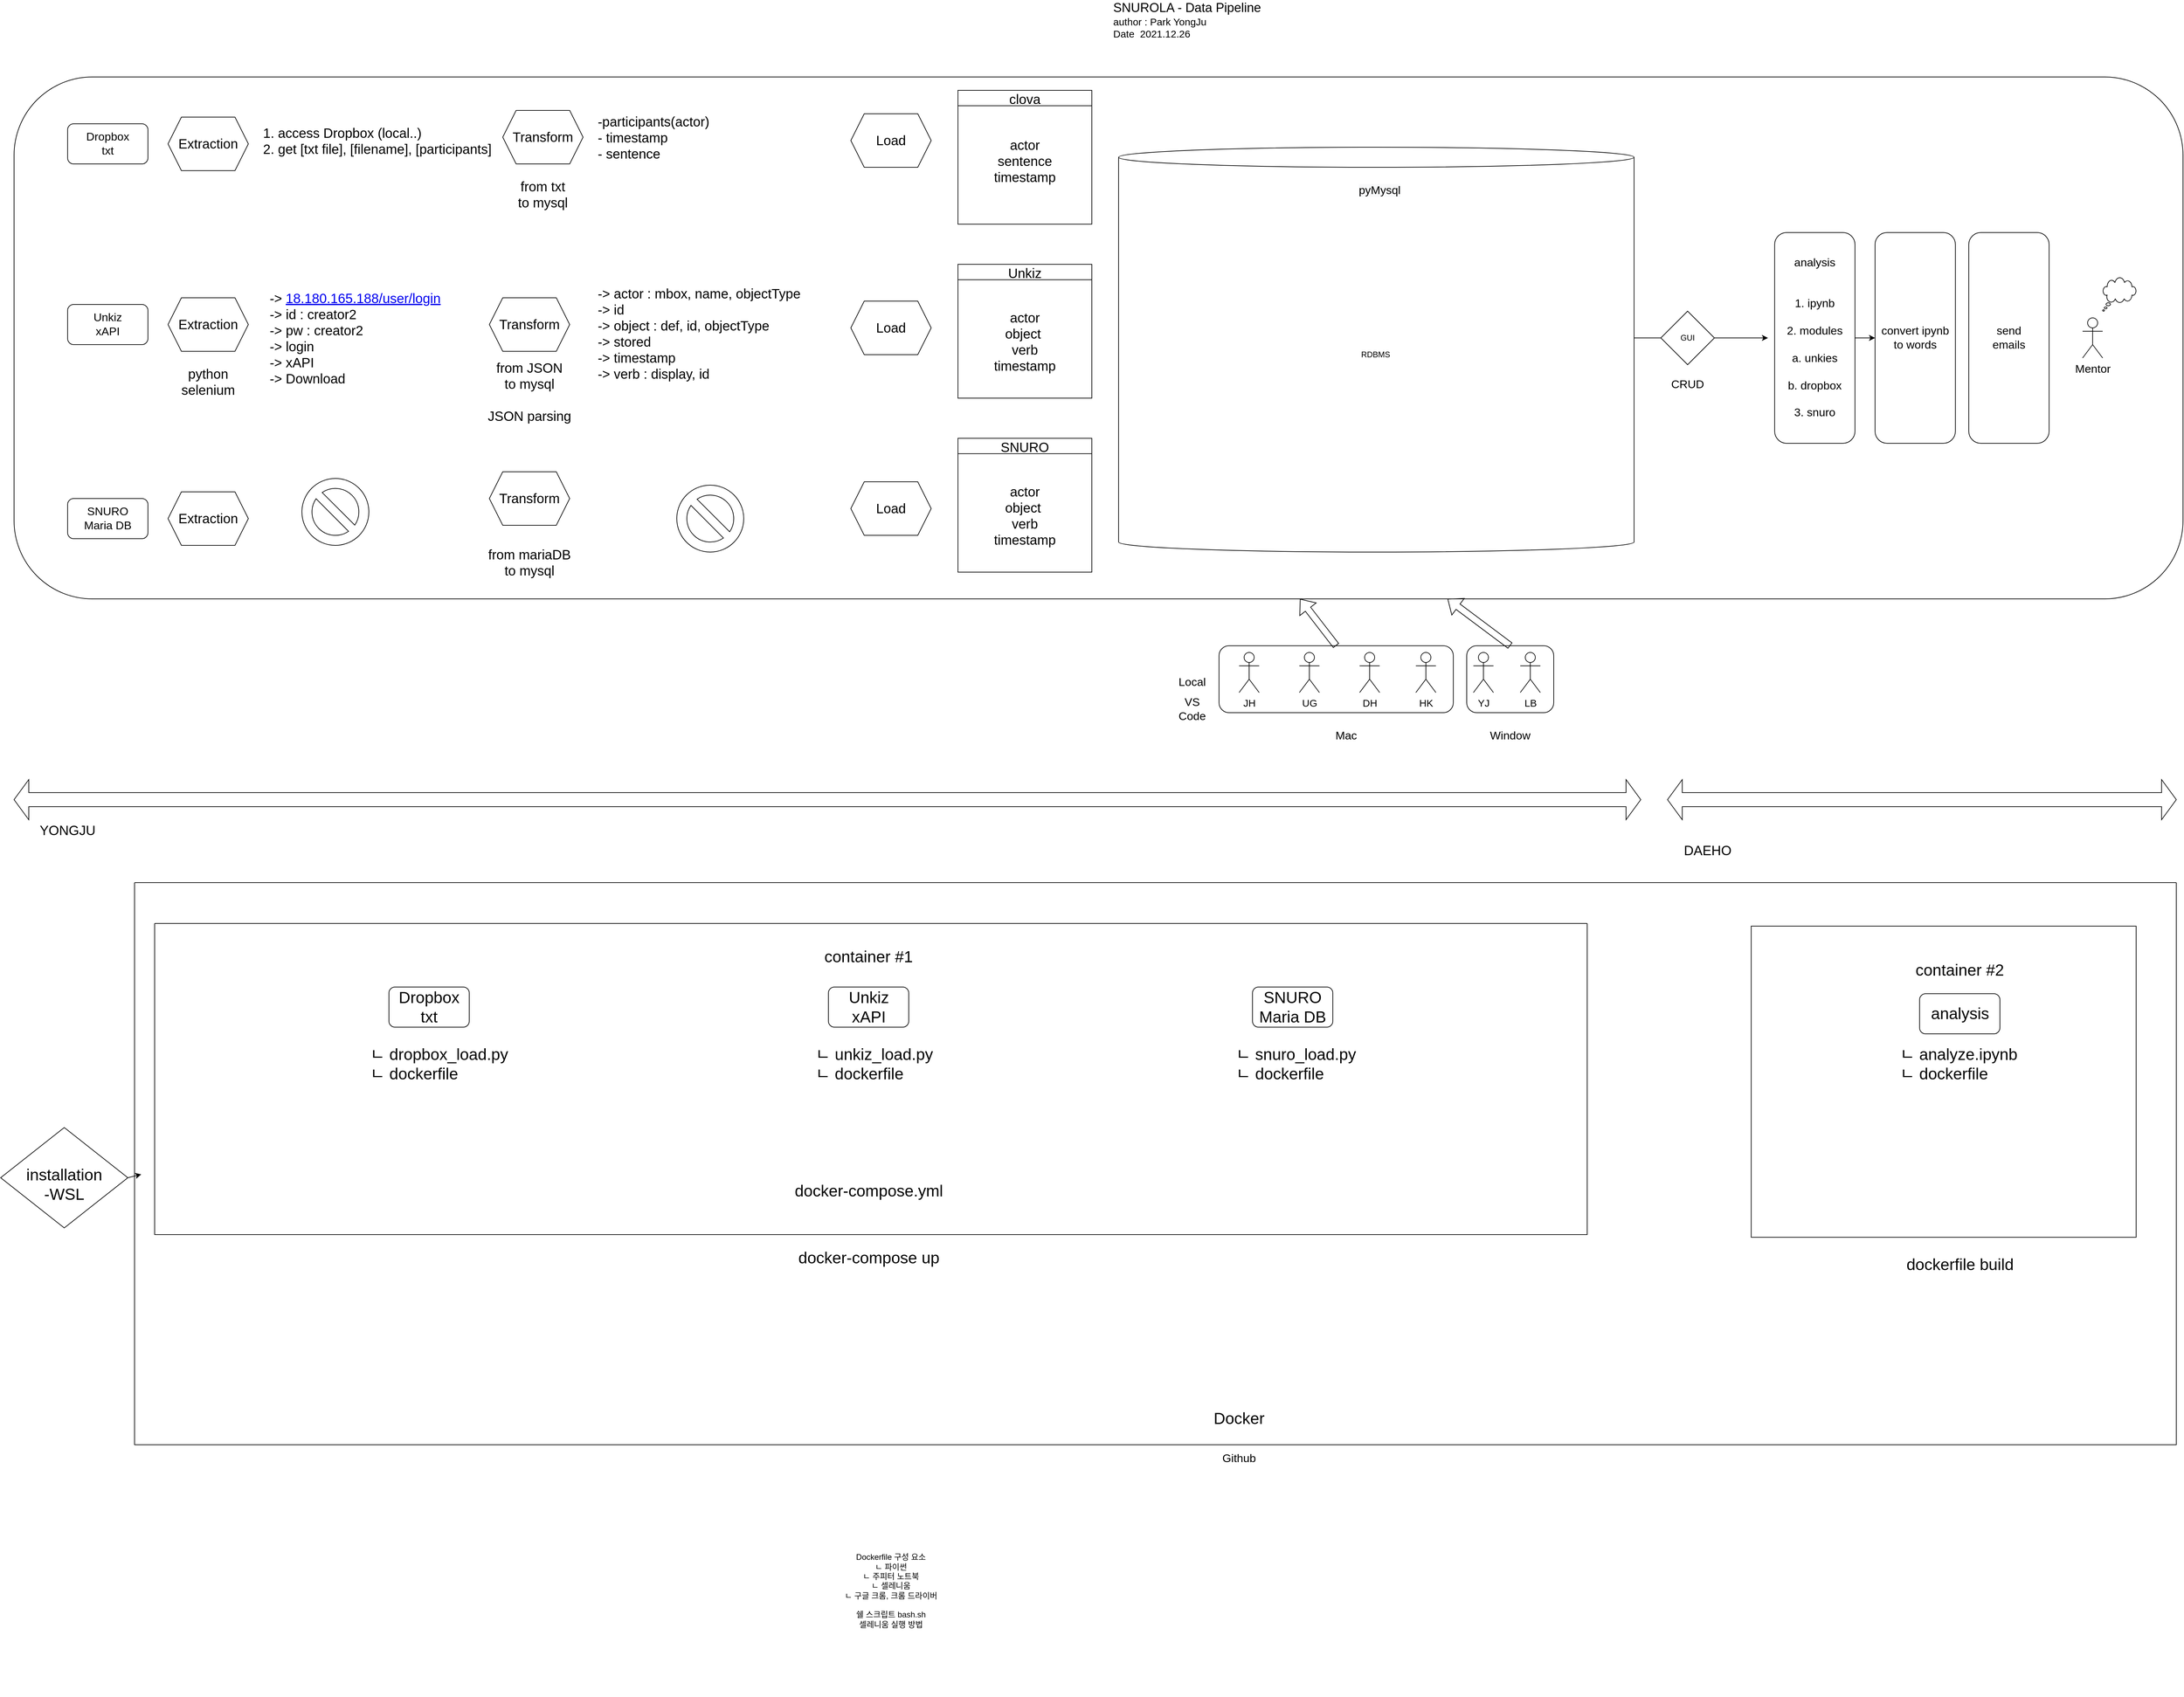 <mxfile version="16.1.0" type="github">
  <diagram id="KomBlYfURObIVosx0nQ2" name="Page-1">
    <mxGraphModel dx="2437" dy="962" grid="1" gridSize="10" guides="1" tooltips="1" connect="1" arrows="1" fold="1" page="1" pageScale="1" pageWidth="827" pageHeight="1169" math="0" shadow="0">
      <root>
        <mxCell id="0" />
        <mxCell id="1" parent="0" />
        <mxCell id="W7DBwRAsvJPkKnuEcQkR-81" value="" style="rhombus;whiteSpace=wrap;html=1;labelBackgroundColor=none;fontSize=24;fontColor=#000000;fillColor=none;" parent="1" vertex="1">
          <mxGeometry x="-1640" y="1700" width="190" height="150" as="geometry" />
        </mxCell>
        <mxCell id="mV-E5b2ut-4umRUvLPbg-17" value="" style="rounded=1;whiteSpace=wrap;html=1;fontSize=17;fillColor=none;" parent="1" vertex="1">
          <mxGeometry x="-1620" y="130" width="3240" height="780" as="geometry" />
        </mxCell>
        <mxCell id="mV-E5b2ut-4umRUvLPbg-1" value="&lt;font style=&quot;font-size: 19px&quot;&gt;SNUROLA - Data Pipeline&lt;br&gt;&lt;/font&gt;&lt;font style=&quot;font-size: 15px&quot;&gt;author : Park YongJu&lt;br&gt;Date&amp;nbsp; 2021.12.26&lt;/font&gt;" style="text;html=1;strokeColor=none;fillColor=none;align=left;verticalAlign=middle;whiteSpace=wrap;rounded=0;" parent="1" vertex="1">
          <mxGeometry x="20" y="30" width="230" height="30" as="geometry" />
        </mxCell>
        <mxCell id="mV-E5b2ut-4umRUvLPbg-2" value="JH" style="shape=umlActor;verticalLabelPosition=bottom;verticalAlign=top;html=1;outlineConnect=0;fontSize=15;" parent="1" vertex="1">
          <mxGeometry x="210" y="990" width="30" height="60" as="geometry" />
        </mxCell>
        <mxCell id="mV-E5b2ut-4umRUvLPbg-4" value="&lt;font style=&quot;font-size: 17px&quot;&gt;Local&lt;/font&gt;" style="text;html=1;strokeColor=none;fillColor=none;align=center;verticalAlign=middle;whiteSpace=wrap;rounded=0;fontSize=15;" parent="1" vertex="1">
          <mxGeometry x="110" y="1020" width="60" height="30" as="geometry" />
        </mxCell>
        <mxCell id="mV-E5b2ut-4umRUvLPbg-5" value="UG" style="shape=umlActor;verticalLabelPosition=bottom;verticalAlign=top;html=1;outlineConnect=0;fontSize=15;" parent="1" vertex="1">
          <mxGeometry x="300" y="990" width="30" height="60" as="geometry" />
        </mxCell>
        <mxCell id="mV-E5b2ut-4umRUvLPbg-6" value="DH" style="shape=umlActor;verticalLabelPosition=bottom;verticalAlign=top;html=1;outlineConnect=0;fontSize=15;" parent="1" vertex="1">
          <mxGeometry x="390" y="990" width="30" height="60" as="geometry" />
        </mxCell>
        <mxCell id="mV-E5b2ut-4umRUvLPbg-7" value="LB" style="shape=umlActor;verticalLabelPosition=bottom;verticalAlign=top;html=1;outlineConnect=0;fontSize=15;" parent="1" vertex="1">
          <mxGeometry x="630" y="990" width="30" height="60" as="geometry" />
        </mxCell>
        <mxCell id="mV-E5b2ut-4umRUvLPbg-8" value="HK" style="shape=umlActor;verticalLabelPosition=bottom;verticalAlign=top;html=1;outlineConnect=0;fontSize=15;" parent="1" vertex="1">
          <mxGeometry x="474" y="990" width="30" height="60" as="geometry" />
        </mxCell>
        <mxCell id="mV-E5b2ut-4umRUvLPbg-9" value="YJ" style="shape=umlActor;verticalLabelPosition=bottom;verticalAlign=top;html=1;outlineConnect=0;fontSize=15;" parent="1" vertex="1">
          <mxGeometry x="560" y="990" width="30" height="60" as="geometry" />
        </mxCell>
        <mxCell id="mV-E5b2ut-4umRUvLPbg-11" value="" style="rounded=1;whiteSpace=wrap;html=1;fontSize=17;fillColor=none;" parent="1" vertex="1">
          <mxGeometry x="180" y="980" width="350" height="100" as="geometry" />
        </mxCell>
        <mxCell id="mV-E5b2ut-4umRUvLPbg-12" value="" style="rounded=1;whiteSpace=wrap;html=1;fontSize=17;fillColor=none;" parent="1" vertex="1">
          <mxGeometry x="550" y="980" width="130" height="100" as="geometry" />
        </mxCell>
        <mxCell id="mV-E5b2ut-4umRUvLPbg-13" value="&lt;font style=&quot;font-size: 17px&quot;&gt;Mac&lt;/font&gt;" style="text;html=1;strokeColor=none;fillColor=none;align=center;verticalAlign=middle;whiteSpace=wrap;rounded=0;fontSize=15;" parent="1" vertex="1">
          <mxGeometry x="340" y="1100" width="60" height="30" as="geometry" />
        </mxCell>
        <mxCell id="mV-E5b2ut-4umRUvLPbg-14" value="&lt;font style=&quot;font-size: 17px&quot;&gt;Window&lt;/font&gt;" style="text;html=1;strokeColor=none;fillColor=none;align=center;verticalAlign=middle;whiteSpace=wrap;rounded=0;fontSize=15;" parent="1" vertex="1">
          <mxGeometry x="585" y="1100" width="60" height="30" as="geometry" />
        </mxCell>
        <mxCell id="mV-E5b2ut-4umRUvLPbg-18" value="" style="shape=flexArrow;endArrow=classic;html=1;rounded=0;fontSize=17;exitX=0.5;exitY=0;exitDx=0;exitDy=0;" parent="1" source="mV-E5b2ut-4umRUvLPbg-11" target="mV-E5b2ut-4umRUvLPbg-17" edge="1">
          <mxGeometry width="50" height="50" relative="1" as="geometry">
            <mxPoint x="540" y="570" as="sourcePoint" />
            <mxPoint x="590" y="520" as="targetPoint" />
          </mxGeometry>
        </mxCell>
        <mxCell id="mV-E5b2ut-4umRUvLPbg-19" value="" style="shape=flexArrow;endArrow=classic;html=1;rounded=0;fontSize=17;exitX=0.5;exitY=0;exitDx=0;exitDy=0;" parent="1" source="mV-E5b2ut-4umRUvLPbg-12" target="mV-E5b2ut-4umRUvLPbg-17" edge="1">
          <mxGeometry width="50" height="50" relative="1" as="geometry">
            <mxPoint x="540" y="570" as="sourcePoint" />
            <mxPoint x="590" y="520" as="targetPoint" />
          </mxGeometry>
        </mxCell>
        <mxCell id="mV-E5b2ut-4umRUvLPbg-26" value="analysis&lt;br&gt;&lt;br&gt;&lt;br&gt;1. ipynb&lt;br&gt;&lt;br&gt;2. modules&lt;br&gt;&lt;br&gt;a. unkies&lt;br&gt;&lt;br&gt;b. dropbox&lt;br&gt;&lt;br&gt;3. snuro" style="rounded=1;whiteSpace=wrap;html=1;fontSize=17;fillColor=none;" parent="1" vertex="1">
          <mxGeometry x="1010" y="362.5" width="120" height="315" as="geometry" />
        </mxCell>
        <mxCell id="mV-E5b2ut-4umRUvLPbg-29" value="convert ipynb to words" style="rounded=1;whiteSpace=wrap;html=1;fontSize=17;fillColor=none;" parent="1" vertex="1">
          <mxGeometry x="1160" y="362.5" width="120" height="315" as="geometry" />
        </mxCell>
        <mxCell id="mV-E5b2ut-4umRUvLPbg-31" value="" style="shape=cylinder3;whiteSpace=wrap;html=1;boundedLbl=1;backgroundOutline=1;size=15;glass=1;fontSize=17;fillColor=none;" parent="1" vertex="1">
          <mxGeometry x="30" y="235" width="770" height="605" as="geometry" />
        </mxCell>
        <mxCell id="mV-E5b2ut-4umRUvLPbg-34" value="&lt;span style=&quot;font-size: 17px&quot;&gt;VS Code&lt;/span&gt;" style="text;html=1;strokeColor=none;fillColor=none;align=center;verticalAlign=middle;whiteSpace=wrap;rounded=0;fontSize=15;" parent="1" vertex="1">
          <mxGeometry x="110" y="1060" width="60" height="30" as="geometry" />
        </mxCell>
        <mxCell id="W7DBwRAsvJPkKnuEcQkR-1" value="GUI" style="rhombus;whiteSpace=wrap;html=1;" parent="1" vertex="1">
          <mxGeometry x="840" y="480" width="80" height="80" as="geometry" />
        </mxCell>
        <mxCell id="W7DBwRAsvJPkKnuEcQkR-2" value="" style="endArrow=none;html=1;rounded=0;entryX=0;entryY=0.5;entryDx=0;entryDy=0;" parent="1" target="W7DBwRAsvJPkKnuEcQkR-1" edge="1">
          <mxGeometry width="50" height="50" relative="1" as="geometry">
            <mxPoint x="800" y="520" as="sourcePoint" />
            <mxPoint x="1340" y="700" as="targetPoint" />
          </mxGeometry>
        </mxCell>
        <mxCell id="W7DBwRAsvJPkKnuEcQkR-4" value="" style="endArrow=classic;html=1;rounded=0;exitX=1;exitY=0.5;exitDx=0;exitDy=0;" parent="1" source="W7DBwRAsvJPkKnuEcQkR-1" edge="1">
          <mxGeometry width="50" height="50" relative="1" as="geometry">
            <mxPoint x="1560" y="660" as="sourcePoint" />
            <mxPoint x="1000" y="520" as="targetPoint" />
          </mxGeometry>
        </mxCell>
        <mxCell id="W7DBwRAsvJPkKnuEcQkR-5" value="" style="endArrow=classic;html=1;rounded=0;exitX=1;exitY=0.5;exitDx=0;exitDy=0;entryX=0;entryY=0.5;entryDx=0;entryDy=0;" parent="1" source="mV-E5b2ut-4umRUvLPbg-26" target="mV-E5b2ut-4umRUvLPbg-29" edge="1">
          <mxGeometry width="50" height="50" relative="1" as="geometry">
            <mxPoint x="1510" y="710" as="sourcePoint" />
            <mxPoint x="1560" y="660" as="targetPoint" />
          </mxGeometry>
        </mxCell>
        <mxCell id="W7DBwRAsvJPkKnuEcQkR-6" value="&lt;br&gt;&lt;br&gt;&lt;span style=&quot;color: rgb(0 , 0 , 0) ; font-family: &amp;#34;helvetica&amp;#34; ; font-size: 17px ; font-style: normal ; font-weight: 400 ; letter-spacing: normal ; text-align: center ; text-indent: 0px ; text-transform: none ; word-spacing: 0px ; background-color: rgb(248 , 249 , 250) ; display: inline ; float: none&quot;&gt;pyMysql&lt;/span&gt;" style="text;html=1;strokeColor=none;fillColor=none;align=center;verticalAlign=middle;whiteSpace=wrap;rounded=0;" parent="1" vertex="1">
          <mxGeometry x="390" y="270" width="60" height="30" as="geometry" />
        </mxCell>
        <mxCell id="W7DBwRAsvJPkKnuEcQkR-8" value="&lt;font style=&quot;font-size: 17px&quot;&gt;SNURO&lt;br&gt;Maria DB&lt;/font&gt;" style="rounded=1;whiteSpace=wrap;html=1;" parent="1" vertex="1">
          <mxGeometry x="-1540" y="760" width="120" height="60" as="geometry" />
        </mxCell>
        <mxCell id="W7DBwRAsvJPkKnuEcQkR-9" value="Unkiz&lt;br&gt;xAPI" style="rounded=1;whiteSpace=wrap;html=1;fontSize=17;" parent="1" vertex="1">
          <mxGeometry x="-1540" y="470" width="120" height="60" as="geometry" />
        </mxCell>
        <mxCell id="W7DBwRAsvJPkKnuEcQkR-10" value="Dropbox&lt;br&gt;txt" style="rounded=1;whiteSpace=wrap;html=1;fontSize=17;" parent="1" vertex="1">
          <mxGeometry x="-1540" y="200" width="120" height="60" as="geometry" />
        </mxCell>
        <mxCell id="W7DBwRAsvJPkKnuEcQkR-11" value="Mentor" style="shape=umlActor;verticalLabelPosition=bottom;verticalAlign=top;html=1;outlineConnect=0;fontSize=17;" parent="1" vertex="1">
          <mxGeometry x="1470" y="490" width="30" height="60" as="geometry" />
        </mxCell>
        <mxCell id="W7DBwRAsvJPkKnuEcQkR-12" value="" style="whiteSpace=wrap;html=1;shape=mxgraph.basic.cloud_callout;fontSize=17;" parent="1" vertex="1">
          <mxGeometry x="1500" y="430" width="50" height="50" as="geometry" />
        </mxCell>
        <mxCell id="W7DBwRAsvJPkKnuEcQkR-16" value="&lt;span style=&quot;font-family: &amp;#34;apple sd gothic neo&amp;#34; , &amp;#34;arial&amp;#34; , sans-serif ; text-align: left&quot;&gt;&lt;font style=&quot;font-size: 20px&quot;&gt;Extraction&lt;/font&gt;&lt;/span&gt;" style="shape=hexagon;perimeter=hexagonPerimeter2;whiteSpace=wrap;html=1;fixedSize=1;fontSize=17;" parent="1" vertex="1">
          <mxGeometry x="-1390" y="190" width="120" height="80" as="geometry" />
        </mxCell>
        <mxCell id="W7DBwRAsvJPkKnuEcQkR-17" value="&lt;span style=&quot;font-family: &amp;#34;apple sd gothic neo&amp;#34; , &amp;#34;arial&amp;#34; , sans-serif ; text-align: left&quot;&gt;&lt;font style=&quot;font-size: 20px&quot;&gt;Extraction&lt;/font&gt;&lt;/span&gt;" style="shape=hexagon;perimeter=hexagonPerimeter2;whiteSpace=wrap;html=1;fixedSize=1;fontSize=17;" parent="1" vertex="1">
          <mxGeometry x="-1390" y="460" width="120" height="80" as="geometry" />
        </mxCell>
        <mxCell id="W7DBwRAsvJPkKnuEcQkR-18" value="&lt;span style=&quot;font-family: &amp;#34;apple sd gothic neo&amp;#34; , &amp;#34;arial&amp;#34; , sans-serif ; text-align: left&quot;&gt;&lt;font style=&quot;font-size: 20px&quot;&gt;Extraction&lt;/font&gt;&lt;/span&gt;" style="shape=hexagon;perimeter=hexagonPerimeter2;whiteSpace=wrap;html=1;fixedSize=1;fontSize=17;" parent="1" vertex="1">
          <mxGeometry x="-1390" y="750" width="120" height="80" as="geometry" />
        </mxCell>
        <mxCell id="W7DBwRAsvJPkKnuEcQkR-19" value="-&amp;gt;&amp;nbsp;&lt;a href=&quot;http://18.180.165.188/user/login&quot;&gt;18.180.165.188/user/login&lt;/a&gt;&lt;br&gt;-&amp;gt; id : creator2&lt;br&gt;-&amp;gt; pw : creator2&lt;br&gt;-&amp;gt; login&lt;br&gt;-&amp;gt; xAPI&lt;br&gt;-&amp;gt; Download" style="text;html=1;strokeColor=none;fillColor=none;align=left;verticalAlign=middle;whiteSpace=wrap;rounded=0;labelBackgroundColor=none;fontSize=20;fontColor=#000000;" parent="1" vertex="1">
          <mxGeometry x="-1240.5" y="445" width="287" height="150" as="geometry" />
        </mxCell>
        <mxCell id="W7DBwRAsvJPkKnuEcQkR-21" value="&lt;span style=&quot;font-family: &amp;#34;apple sd gothic neo&amp;#34; , &amp;#34;arial&amp;#34; , sans-serif ; text-align: left&quot;&gt;&lt;font style=&quot;font-size: 20px&quot;&gt;Transform&lt;/font&gt;&lt;/span&gt;" style="shape=hexagon;perimeter=hexagonPerimeter2;whiteSpace=wrap;html=1;fixedSize=1;fontSize=17;" parent="1" vertex="1">
          <mxGeometry x="-910" y="460" width="120" height="80" as="geometry" />
        </mxCell>
        <mxCell id="W7DBwRAsvJPkKnuEcQkR-22" value="-&amp;gt; actor : mbox, name, objectType&lt;br&gt;-&amp;gt; id&lt;br&gt;-&amp;gt; object : def, id, objectType&lt;br&gt;-&amp;gt; stored&lt;br&gt;-&amp;gt; timestamp&lt;br&gt;-&amp;gt; verb : display, id&lt;br&gt;&lt;br&gt;" style="text;html=1;strokeColor=none;fillColor=none;align=left;verticalAlign=middle;whiteSpace=wrap;rounded=0;labelBackgroundColor=none;fontSize=20;fontColor=#000000;" parent="1" vertex="1">
          <mxGeometry x="-750" y="450" width="320" height="150" as="geometry" />
        </mxCell>
        <mxCell id="W7DBwRAsvJPkKnuEcQkR-23" value="from JSON &lt;br&gt;to mysql&lt;br&gt;&lt;br&gt;JSON parsing" style="text;html=1;strokeColor=none;fillColor=none;align=center;verticalAlign=middle;whiteSpace=wrap;rounded=0;labelBackgroundColor=none;fontSize=20;fontColor=#000000;" parent="1" vertex="1">
          <mxGeometry x="-920" y="570" width="140" height="60" as="geometry" />
        </mxCell>
        <mxCell id="W7DBwRAsvJPkKnuEcQkR-24" value="&lt;span style=&quot;font-family: &amp;#34;apple sd gothic neo&amp;#34; , &amp;#34;arial&amp;#34; , sans-serif ; text-align: left&quot;&gt;&lt;font style=&quot;font-size: 20px&quot;&gt;Load&lt;/font&gt;&lt;/span&gt;" style="shape=hexagon;perimeter=hexagonPerimeter2;whiteSpace=wrap;html=1;fixedSize=1;fontSize=17;" parent="1" vertex="1">
          <mxGeometry x="-370" y="465" width="120" height="80" as="geometry" />
        </mxCell>
        <mxCell id="W7DBwRAsvJPkKnuEcQkR-26" value="Unkiz" style="swimlane;labelBackgroundColor=none;fontSize=20;fontColor=#000000;fontStyle=0" parent="1" vertex="1">
          <mxGeometry x="-210" y="410" width="200" height="200" as="geometry" />
        </mxCell>
        <mxCell id="W7DBwRAsvJPkKnuEcQkR-42" value="actor&lt;br&gt;object&amp;nbsp;&lt;br&gt;verb&lt;br&gt;timestamp" style="text;html=1;strokeColor=none;fillColor=none;align=center;verticalAlign=middle;whiteSpace=wrap;rounded=0;labelBackgroundColor=none;fontSize=20;fontColor=#000000;" parent="W7DBwRAsvJPkKnuEcQkR-26" vertex="1">
          <mxGeometry x="70" y="100" width="60" height="30" as="geometry" />
        </mxCell>
        <mxCell id="W7DBwRAsvJPkKnuEcQkR-27" value="&lt;span style=&quot;font-family: &amp;#34;apple sd gothic neo&amp;#34; , &amp;#34;arial&amp;#34; , sans-serif ; text-align: left&quot;&gt;&lt;font style=&quot;font-size: 20px&quot;&gt;Transform&lt;/font&gt;&lt;/span&gt;" style="shape=hexagon;perimeter=hexagonPerimeter2;whiteSpace=wrap;html=1;fixedSize=1;fontSize=17;" parent="1" vertex="1">
          <mxGeometry x="-910" y="720" width="120" height="80" as="geometry" />
        </mxCell>
        <mxCell id="W7DBwRAsvJPkKnuEcQkR-28" value="from mariaDB&lt;br&gt;to mysql" style="text;html=1;strokeColor=none;fillColor=none;align=center;verticalAlign=middle;whiteSpace=wrap;rounded=0;labelBackgroundColor=none;fontSize=20;fontColor=#000000;" parent="1" vertex="1">
          <mxGeometry x="-920" y="825" width="140" height="60" as="geometry" />
        </mxCell>
        <mxCell id="W7DBwRAsvJPkKnuEcQkR-29" value="&lt;span style=&quot;font-family: &amp;#34;apple sd gothic neo&amp;#34; , &amp;#34;arial&amp;#34; , sans-serif ; text-align: left&quot;&gt;&lt;font style=&quot;font-size: 20px&quot;&gt;Load&lt;/font&gt;&lt;/span&gt;" style="shape=hexagon;perimeter=hexagonPerimeter2;whiteSpace=wrap;html=1;fixedSize=1;fontSize=17;" parent="1" vertex="1">
          <mxGeometry x="-370" y="735" width="120" height="80" as="geometry" />
        </mxCell>
        <mxCell id="W7DBwRAsvJPkKnuEcQkR-30" value="&lt;span style=&quot;font-family: &amp;#34;apple sd gothic neo&amp;#34; , &amp;#34;arial&amp;#34; , sans-serif ; text-align: left&quot;&gt;&lt;font style=&quot;font-size: 20px&quot;&gt;Transform&lt;/font&gt;&lt;/span&gt;" style="shape=hexagon;perimeter=hexagonPerimeter2;whiteSpace=wrap;html=1;fixedSize=1;fontSize=17;" parent="1" vertex="1">
          <mxGeometry x="-890" y="180" width="120" height="80" as="geometry" />
        </mxCell>
        <mxCell id="W7DBwRAsvJPkKnuEcQkR-31" value="from txt&lt;br&gt;to mysql" style="text;html=1;strokeColor=none;fillColor=none;align=center;verticalAlign=middle;whiteSpace=wrap;rounded=0;labelBackgroundColor=none;fontSize=20;fontColor=#000000;" parent="1" vertex="1">
          <mxGeometry x="-900" y="275" width="140" height="60" as="geometry" />
        </mxCell>
        <mxCell id="W7DBwRAsvJPkKnuEcQkR-32" value="&lt;span style=&quot;font-family: &amp;#34;apple sd gothic neo&amp;#34; , &amp;#34;arial&amp;#34; , sans-serif ; text-align: left&quot;&gt;&lt;font style=&quot;font-size: 20px&quot;&gt;Load&lt;/font&gt;&lt;/span&gt;" style="shape=hexagon;perimeter=hexagonPerimeter2;whiteSpace=wrap;html=1;fixedSize=1;fontSize=17;" parent="1" vertex="1">
          <mxGeometry x="-370" y="185" width="120" height="80" as="geometry" />
        </mxCell>
        <mxCell id="W7DBwRAsvJPkKnuEcQkR-33" value="1. access Dropbox (local..)&lt;br&gt;2. get [txt file], [filename], [participants]" style="text;html=1;strokeColor=none;fillColor=none;align=left;verticalAlign=middle;whiteSpace=wrap;rounded=0;labelBackgroundColor=none;fontSize=20;fontColor=#000000;" parent="1" vertex="1">
          <mxGeometry x="-1250" y="195" width="350" height="60" as="geometry" />
        </mxCell>
        <mxCell id="W7DBwRAsvJPkKnuEcQkR-34" value="-participants(actor)&lt;br&gt;- timestamp&lt;br&gt;- sentence" style="text;html=1;strokeColor=none;fillColor=none;align=left;verticalAlign=middle;whiteSpace=wrap;rounded=0;labelBackgroundColor=none;fontSize=20;fontColor=#000000;" parent="1" vertex="1">
          <mxGeometry x="-750" y="180" width="210" height="80" as="geometry" />
        </mxCell>
        <mxCell id="W7DBwRAsvJPkKnuEcQkR-35" value="clova" style="swimlane;labelBackgroundColor=none;fontSize=20;fontColor=#000000;fontStyle=0" parent="1" vertex="1">
          <mxGeometry x="-210" y="150" width="200" height="200" as="geometry" />
        </mxCell>
        <mxCell id="W7DBwRAsvJPkKnuEcQkR-47" value="actor&lt;br&gt;sentence&lt;br&gt;timestamp" style="text;html=1;strokeColor=none;fillColor=none;align=center;verticalAlign=middle;whiteSpace=wrap;rounded=0;labelBackgroundColor=none;fontSize=20;fontColor=#000000;" parent="W7DBwRAsvJPkKnuEcQkR-35" vertex="1">
          <mxGeometry x="70" y="90" width="60" height="30" as="geometry" />
        </mxCell>
        <mxCell id="W7DBwRAsvJPkKnuEcQkR-36" value="SNURO" style="swimlane;labelBackgroundColor=none;fontSize=20;fontColor=#000000;fontStyle=0" parent="1" vertex="1">
          <mxGeometry x="-210" y="670" width="200" height="200" as="geometry" />
        </mxCell>
        <mxCell id="W7DBwRAsvJPkKnuEcQkR-46" value="actor&lt;br&gt;object&amp;nbsp;&lt;br&gt;verb&lt;br&gt;timestamp" style="text;html=1;strokeColor=none;fillColor=none;align=center;verticalAlign=middle;whiteSpace=wrap;rounded=0;labelBackgroundColor=none;fontSize=20;fontColor=#000000;" parent="W7DBwRAsvJPkKnuEcQkR-36" vertex="1">
          <mxGeometry x="70" y="100" width="60" height="30" as="geometry" />
        </mxCell>
        <mxCell id="W7DBwRAsvJPkKnuEcQkR-37" value="python&lt;br&gt;selenium" style="text;html=1;strokeColor=none;fillColor=none;align=center;verticalAlign=middle;whiteSpace=wrap;rounded=0;labelBackgroundColor=none;fontSize=20;fontColor=#000000;" parent="1" vertex="1">
          <mxGeometry x="-1400" y="555" width="140" height="60" as="geometry" />
        </mxCell>
        <mxCell id="W7DBwRAsvJPkKnuEcQkR-39" value="send&lt;br&gt;emails" style="rounded=1;whiteSpace=wrap;html=1;fontSize=17;fillColor=none;" parent="1" vertex="1">
          <mxGeometry x="1300" y="362.5" width="120" height="315" as="geometry" />
        </mxCell>
        <mxCell id="W7DBwRAsvJPkKnuEcQkR-54" value="" style="verticalLabelPosition=bottom;verticalAlign=top;html=1;shape=mxgraph.basic.no_symbol;labelBackgroundColor=none;fontSize=20;fontColor=#000000;fillColor=none;" parent="1" vertex="1">
          <mxGeometry x="-1190" y="730" width="100" height="100" as="geometry" />
        </mxCell>
        <mxCell id="W7DBwRAsvJPkKnuEcQkR-55" value="" style="verticalLabelPosition=bottom;verticalAlign=top;html=1;shape=mxgraph.basic.no_symbol;labelBackgroundColor=none;fontSize=20;fontColor=#000000;fillColor=none;" parent="1" vertex="1">
          <mxGeometry x="-630" y="740" width="100" height="100" as="geometry" />
        </mxCell>
        <mxCell id="W7DBwRAsvJPkKnuEcQkR-56" value="&lt;span style=&quot;font-size: 17px&quot;&gt;CRUD&lt;br&gt;&lt;/span&gt;" style="text;html=1;strokeColor=none;fillColor=none;align=center;verticalAlign=middle;whiteSpace=wrap;rounded=0;fontSize=15;" parent="1" vertex="1">
          <mxGeometry x="850" y="575" width="60" height="30" as="geometry" />
        </mxCell>
        <mxCell id="W7DBwRAsvJPkKnuEcQkR-59" value="" style="html=1;shadow=0;dashed=0;align=center;verticalAlign=middle;shape=mxgraph.arrows2.twoWayArrow;dy=0.65;dx=22;labelBackgroundColor=none;fontSize=20;fontColor=#000000;fillColor=none;" parent="1" vertex="1">
          <mxGeometry x="-1620" y="1180" width="2430" height="60" as="geometry" />
        </mxCell>
        <mxCell id="W7DBwRAsvJPkKnuEcQkR-60" value="" style="html=1;shadow=0;dashed=0;align=center;verticalAlign=middle;shape=mxgraph.arrows2.twoWayArrow;dy=0.65;dx=22;labelBackgroundColor=none;fontSize=20;fontColor=#000000;fillColor=none;" parent="1" vertex="1">
          <mxGeometry x="850" y="1180" width="760" height="60" as="geometry" />
        </mxCell>
        <mxCell id="W7DBwRAsvJPkKnuEcQkR-61" value="YONGJU" style="text;html=1;strokeColor=none;fillColor=none;align=center;verticalAlign=middle;whiteSpace=wrap;rounded=0;labelBackgroundColor=none;fontSize=20;fontColor=#000000;" parent="1" vertex="1">
          <mxGeometry x="-1570" y="1240" width="60" height="30" as="geometry" />
        </mxCell>
        <mxCell id="W7DBwRAsvJPkKnuEcQkR-62" value="DAEHO" style="text;html=1;strokeColor=none;fillColor=none;align=center;verticalAlign=middle;whiteSpace=wrap;rounded=0;labelBackgroundColor=none;fontSize=20;fontColor=#000000;" parent="1" vertex="1">
          <mxGeometry x="880" y="1270" width="60" height="30" as="geometry" />
        </mxCell>
        <mxCell id="W7DBwRAsvJPkKnuEcQkR-66" value="&lt;span style=&quot;font-size: 17px&quot;&gt;Github&lt;br&gt;&lt;br&gt;&lt;/span&gt;" style="text;html=1;strokeColor=none;fillColor=none;align=center;verticalAlign=middle;whiteSpace=wrap;rounded=0;fontSize=15;" parent="1" vertex="1">
          <mxGeometry x="180" y="2190" width="60" height="30" as="geometry" />
        </mxCell>
        <mxCell id="W7DBwRAsvJPkKnuEcQkR-67" value="" style="swimlane;startSize=0;labelBackgroundColor=none;fontSize=36;fontColor=#000000;fillColor=none;" parent="1" vertex="1">
          <mxGeometry x="-1410" y="1395" width="2140" height="465" as="geometry" />
        </mxCell>
        <mxCell id="W7DBwRAsvJPkKnuEcQkR-70" value="" style="swimlane;startSize=0;labelBackgroundColor=none;fontSize=36;fontColor=#000000;fillColor=none;" parent="1" vertex="1">
          <mxGeometry x="-1440" y="1334" width="3050" height="840" as="geometry" />
        </mxCell>
        <mxCell id="W7DBwRAsvJPkKnuEcQkR-68" value="" style="rounded=0;whiteSpace=wrap;html=1;labelBackgroundColor=none;fontSize=36;fontColor=#000000;fillColor=none;" parent="W7DBwRAsvJPkKnuEcQkR-70" vertex="1">
          <mxGeometry x="2415" y="65" width="575" height="465" as="geometry" />
        </mxCell>
        <mxCell id="W7DBwRAsvJPkKnuEcQkR-71" value="&lt;font style=&quot;font-size: 24px&quot;&gt;container #1&lt;/font&gt;" style="text;html=1;strokeColor=none;fillColor=none;align=center;verticalAlign=middle;whiteSpace=wrap;rounded=0;fontSize=15;" parent="W7DBwRAsvJPkKnuEcQkR-70" vertex="1">
          <mxGeometry x="1000" y="96" width="193" height="30" as="geometry" />
        </mxCell>
        <mxCell id="W7DBwRAsvJPkKnuEcQkR-72" value="&lt;font style=&quot;font-size: 24px&quot;&gt;container #2&lt;/font&gt;" style="text;html=1;strokeColor=none;fillColor=none;align=center;verticalAlign=middle;whiteSpace=wrap;rounded=0;fontSize=15;" parent="W7DBwRAsvJPkKnuEcQkR-70" vertex="1">
          <mxGeometry x="2630" y="116" width="193" height="30" as="geometry" />
        </mxCell>
        <mxCell id="W7DBwRAsvJPkKnuEcQkR-73" value="&lt;div style=&quot;text-align: left&quot;&gt;&lt;span style=&quot;font-size: 24px&quot;&gt;ㄴ dropbox_load.py&lt;/span&gt;&lt;/div&gt;&lt;font style=&quot;font-size: 24px&quot;&gt;&lt;div style=&quot;text-align: left&quot;&gt;&lt;span&gt;ㄴ dockerfile&lt;/span&gt;&lt;/div&gt;&lt;/font&gt;" style="text;html=1;strokeColor=none;fillColor=none;align=center;verticalAlign=middle;whiteSpace=wrap;rounded=0;fontSize=15;" parent="W7DBwRAsvJPkKnuEcQkR-70" vertex="1">
          <mxGeometry x="240" y="256" width="430" height="30" as="geometry" />
        </mxCell>
        <mxCell id="W7DBwRAsvJPkKnuEcQkR-64" value="&lt;font style=&quot;font-size: 24px&quot;&gt;Docker&lt;/font&gt;" style="text;html=1;strokeColor=none;fillColor=none;align=center;verticalAlign=middle;whiteSpace=wrap;rounded=0;fontSize=15;" parent="W7DBwRAsvJPkKnuEcQkR-70" vertex="1">
          <mxGeometry x="1620" y="786" width="60" height="30" as="geometry" />
        </mxCell>
        <mxCell id="W7DBwRAsvJPkKnuEcQkR-77" value="&lt;font style=&quot;font-size: 24px&quot;&gt;SNURO&lt;br&gt;Maria DB&lt;/font&gt;" style="rounded=1;whiteSpace=wrap;html=1;" parent="W7DBwRAsvJPkKnuEcQkR-70" vertex="1">
          <mxGeometry x="1670" y="156" width="120" height="60" as="geometry" />
        </mxCell>
        <mxCell id="W7DBwRAsvJPkKnuEcQkR-78" value="&lt;font style=&quot;font-size: 24px&quot;&gt;Unkiz&lt;br&gt;xAPI&lt;/font&gt;" style="rounded=1;whiteSpace=wrap;html=1;fontSize=17;" parent="W7DBwRAsvJPkKnuEcQkR-70" vertex="1">
          <mxGeometry x="1036.5" y="156" width="120" height="60" as="geometry" />
        </mxCell>
        <mxCell id="W7DBwRAsvJPkKnuEcQkR-79" value="&lt;font style=&quot;font-size: 24px&quot;&gt;Dropbox&lt;br&gt;txt&lt;/font&gt;" style="rounded=1;whiteSpace=wrap;html=1;fontSize=17;" parent="W7DBwRAsvJPkKnuEcQkR-70" vertex="1">
          <mxGeometry x="380" y="156" width="120" height="60" as="geometry" />
        </mxCell>
        <mxCell id="W7DBwRAsvJPkKnuEcQkR-83" value="&lt;div style=&quot;text-align: left&quot;&gt;&lt;span style=&quot;font-size: 24px&quot;&gt;ㄴ unkiz_load.py&lt;/span&gt;&lt;/div&gt;&lt;font style=&quot;font-size: 24px&quot;&gt;&lt;div style=&quot;text-align: left&quot;&gt;&lt;span&gt;ㄴ dockerfile&lt;/span&gt;&lt;/div&gt;&lt;/font&gt;" style="text;html=1;strokeColor=none;fillColor=none;align=center;verticalAlign=middle;whiteSpace=wrap;rounded=0;fontSize=15;" parent="W7DBwRAsvJPkKnuEcQkR-70" vertex="1">
          <mxGeometry x="890" y="256" width="430" height="30" as="geometry" />
        </mxCell>
        <mxCell id="W7DBwRAsvJPkKnuEcQkR-84" value="&lt;div style=&quot;text-align: left&quot;&gt;&lt;span style=&quot;font-size: 24px&quot;&gt;ㄴ snuro_load.py&lt;/span&gt;&lt;/div&gt;&lt;font style=&quot;font-size: 24px&quot;&gt;&lt;div style=&quot;text-align: left&quot;&gt;&lt;span&gt;ㄴ dockerfile&lt;/span&gt;&lt;/div&gt;&lt;/font&gt;" style="text;html=1;strokeColor=none;fillColor=none;align=center;verticalAlign=middle;whiteSpace=wrap;rounded=0;fontSize=15;" parent="W7DBwRAsvJPkKnuEcQkR-70" vertex="1">
          <mxGeometry x="1520" y="256" width="430" height="30" as="geometry" />
        </mxCell>
        <mxCell id="W7DBwRAsvJPkKnuEcQkR-85" value="&lt;div style=&quot;text-align: left&quot;&gt;&lt;span style=&quot;font-size: 24px&quot;&gt;docker-compose.yml&lt;/span&gt;&lt;/div&gt;" style="text;html=1;strokeColor=none;fillColor=none;align=center;verticalAlign=middle;whiteSpace=wrap;rounded=0;fontSize=15;" parent="W7DBwRAsvJPkKnuEcQkR-70" vertex="1">
          <mxGeometry x="881.5" y="446" width="430" height="30" as="geometry" />
        </mxCell>
        <mxCell id="W7DBwRAsvJPkKnuEcQkR-87" value="&lt;div style=&quot;text-align: left&quot;&gt;&lt;span style=&quot;font-size: 24px&quot;&gt;docker-compose up&lt;/span&gt;&lt;/div&gt;" style="text;html=1;strokeColor=none;fillColor=none;align=center;verticalAlign=middle;whiteSpace=wrap;rounded=0;fontSize=15;" parent="W7DBwRAsvJPkKnuEcQkR-70" vertex="1">
          <mxGeometry x="881.5" y="546" width="430" height="30" as="geometry" />
        </mxCell>
        <mxCell id="W7DBwRAsvJPkKnuEcQkR-88" value="&lt;span style=&quot;font-size: 24px&quot;&gt;analysis&lt;/span&gt;" style="rounded=1;whiteSpace=wrap;html=1;" parent="W7DBwRAsvJPkKnuEcQkR-70" vertex="1">
          <mxGeometry x="2666.5" y="166" width="120" height="60" as="geometry" />
        </mxCell>
        <mxCell id="W7DBwRAsvJPkKnuEcQkR-89" value="&lt;div style=&quot;text-align: left&quot;&gt;&lt;span style=&quot;font-size: 24px&quot;&gt;ㄴ analyze.ipynb&lt;/span&gt;&lt;/div&gt;&lt;div style=&quot;text-align: left&quot;&gt;&lt;span style=&quot;font-size: 24px&quot;&gt;ㄴ dockerfile&lt;/span&gt;&lt;/div&gt;" style="text;html=1;strokeColor=none;fillColor=none;align=center;verticalAlign=middle;whiteSpace=wrap;rounded=0;fontSize=15;" parent="W7DBwRAsvJPkKnuEcQkR-70" vertex="1">
          <mxGeometry x="2510" y="256" width="430" height="30" as="geometry" />
        </mxCell>
        <mxCell id="W7DBwRAsvJPkKnuEcQkR-90" value="&lt;div style=&quot;text-align: left&quot;&gt;&lt;span style=&quot;font-size: 24px&quot;&gt;dockerfile build&lt;/span&gt;&lt;/div&gt;" style="text;html=1;strokeColor=none;fillColor=none;align=center;verticalAlign=middle;whiteSpace=wrap;rounded=0;fontSize=15;" parent="W7DBwRAsvJPkKnuEcQkR-70" vertex="1">
          <mxGeometry x="2511.5" y="556" width="430" height="30" as="geometry" />
        </mxCell>
        <mxCell id="W7DBwRAsvJPkKnuEcQkR-74" value="RDBMS" style="text;html=1;strokeColor=none;fillColor=none;align=center;verticalAlign=middle;whiteSpace=wrap;rounded=0;" parent="1" vertex="1">
          <mxGeometry x="384" y="530" width="60" height="30" as="geometry" />
        </mxCell>
        <mxCell id="W7DBwRAsvJPkKnuEcQkR-76" value="&lt;font style=&quot;font-size: 24px&quot;&gt;installation&lt;br&gt;-WSL&lt;br&gt;&lt;/font&gt;" style="text;html=1;strokeColor=none;fillColor=none;align=center;verticalAlign=middle;whiteSpace=wrap;rounded=0;labelBackgroundColor=none;fontSize=18;fontColor=#000000;" parent="1" vertex="1">
          <mxGeometry x="-1575" y="1770" width="60" height="30" as="geometry" />
        </mxCell>
        <mxCell id="W7DBwRAsvJPkKnuEcQkR-82" value="" style="endArrow=classic;html=1;rounded=0;fontSize=24;fontColor=#000000;exitX=1;exitY=0.5;exitDx=0;exitDy=0;" parent="1" source="W7DBwRAsvJPkKnuEcQkR-81" edge="1">
          <mxGeometry width="50" height="50" relative="1" as="geometry">
            <mxPoint x="200" y="1800" as="sourcePoint" />
            <mxPoint x="-1430" y="1770" as="targetPoint" />
          </mxGeometry>
        </mxCell>
        <mxCell id="tDmx4yzENfXCIZYhbV4g-1" value="&lt;br&gt;Dockerfile 구성 요소&lt;br&gt;ㄴ 파이썬&lt;br&gt;ㄴ 주피터 노트북&lt;br&gt;ㄴ 셀레니움&lt;br&gt;ㄴ 구글 크롬, 크롬 드라이버&lt;br&gt;&lt;br&gt;쉘 스크립트 bash.sh&lt;br&gt;셀레니움 실행 방법" style="text;html=1;strokeColor=none;fillColor=none;align=center;verticalAlign=middle;whiteSpace=wrap;rounded=0;" vertex="1" parent="1">
          <mxGeometry x="-520" y="2220" width="420" height="330" as="geometry" />
        </mxCell>
      </root>
    </mxGraphModel>
  </diagram>
</mxfile>
